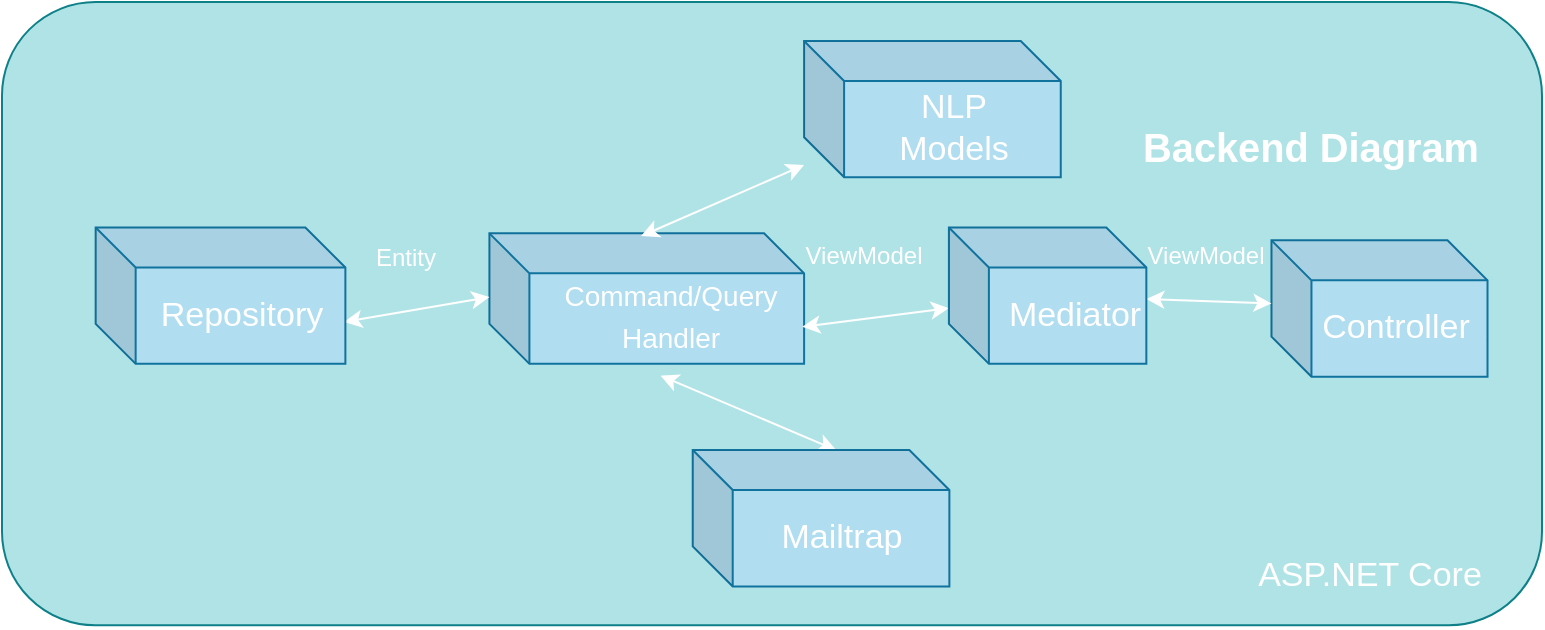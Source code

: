 <mxfile version="20.2.7" type="device"><diagram id="qaGFyiPJJzb6d7ulFhao" name="Page-1"><mxGraphModel dx="1662" dy="729" grid="1" gridSize="10" guides="1" tooltips="1" connect="1" arrows="1" fold="1" page="1" pageScale="1" pageWidth="850" pageHeight="1100" math="0" shadow="0"><root><mxCell id="0"/><mxCell id="1" parent="0"/><mxCell id="JVm6MwbT2z8MUGtP6W2V-1" value="&lt;h3&gt;&lt;font color=&quot;#ffffff&quot;&gt;Application Layer&lt;/font&gt;&lt;/h3&gt;" style="text;html=1;strokeColor=none;fillColor=none;align=center;verticalAlign=middle;whiteSpace=wrap;rounded=0;fontSize=17;fontStyle=1" vertex="1" parent="1"><mxGeometry x="596.689" y="85.003" width="182.095" height="27.5" as="geometry"/></mxCell><mxCell id="JVm6MwbT2z8MUGtP6W2V-2" value="&lt;font color=&quot;#ffffff&quot;&gt;.NET&amp;nbsp;&lt;/font&gt;" style="text;html=1;strokeColor=none;fillColor=none;align=center;verticalAlign=middle;whiteSpace=wrap;rounded=0;fontSize=17;fontColor=#000000;" vertex="1" parent="1"><mxGeometry x="653.919" y="286.67" width="109.257" height="27.5" as="geometry"/></mxCell><mxCell id="JVm6MwbT2z8MUGtP6W2V-3" value="" style="group" vertex="1" connectable="0" parent="1"><mxGeometry x="40" y="30.003" width="770.0" height="311.667" as="geometry"/></mxCell><mxCell id="JVm6MwbT2z8MUGtP6W2V-4" value="" style="rounded=1;whiteSpace=wrap;html=1;fillColor=#b0e3e6;strokeColor=#0e8088;" vertex="1" parent="JVm6MwbT2z8MUGtP6W2V-3"><mxGeometry width="770.0" height="311.667" as="geometry"/></mxCell><mxCell id="JVm6MwbT2z8MUGtP6W2V-5" value="&lt;h3&gt;&lt;font color=&quot;#ffffff&quot;&gt;Backend Diagram&lt;/font&gt;&lt;/h3&gt;" style="text;html=1;strokeColor=none;fillColor=none;align=center;verticalAlign=middle;whiteSpace=wrap;rounded=0;fontSize=17;fontStyle=1" vertex="1" parent="JVm6MwbT2z8MUGtP6W2V-3"><mxGeometry x="561.458" y="58.438" width="187.153" height="29.219" as="geometry"/></mxCell><mxCell id="JVm6MwbT2z8MUGtP6W2V-6" value="" style="shape=cube;whiteSpace=wrap;html=1;boundedLbl=1;backgroundOutline=1;darkOpacity=0.05;darkOpacity2=0.1;fontSize=17;fillColor=#b1ddf0;strokeColor=#10739e;" vertex="1" parent="JVm6MwbT2z8MUGtP6W2V-3"><mxGeometry x="243.707" y="115.674" width="157.343" height="65.253" as="geometry"/></mxCell><mxCell id="JVm6MwbT2z8MUGtP6W2V-7" value="&lt;font style=&quot;font-size: 14px;&quot;&gt;Command/Query Handler&lt;/font&gt;" style="text;html=1;strokeColor=none;fillColor=none;align=center;verticalAlign=middle;whiteSpace=wrap;rounded=0;fontSize=17;fontColor=#FFFFFF;" vertex="1" parent="JVm6MwbT2z8MUGtP6W2V-3"><mxGeometry x="293.506" y="141.972" width="81.099" height="29.22" as="geometry"/></mxCell><mxCell id="JVm6MwbT2z8MUGtP6W2V-8" value="" style="group" vertex="1" connectable="0" parent="JVm6MwbT2z8MUGtP6W2V-3"><mxGeometry x="634.734" y="126.615" width="128.333" height="68.179" as="geometry"/></mxCell><mxCell id="JVm6MwbT2z8MUGtP6W2V-9" value="" style="shape=cube;whiteSpace=wrap;html=1;boundedLbl=1;backgroundOutline=1;darkOpacity=0.05;darkOpacity2=0.1;fontSize=17;fillColor=#b1ddf0;strokeColor=#10739e;" vertex="1" parent="JVm6MwbT2z8MUGtP6W2V-8"><mxGeometry x="-0.003" y="-7.443" width="108.028" height="68.179" as="geometry"/></mxCell><mxCell id="JVm6MwbT2z8MUGtP6W2V-10" value="Controller" style="text;html=1;strokeColor=none;fillColor=none;align=center;verticalAlign=middle;whiteSpace=wrap;rounded=0;fontSize=17;fontColor=#FFFFFF;" vertex="1" parent="JVm6MwbT2z8MUGtP6W2V-8"><mxGeometry x="30.22" y="21.775" width="64.167" height="29.219" as="geometry"/></mxCell><mxCell id="JVm6MwbT2z8MUGtP6W2V-11" value="" style="endArrow=classic;startArrow=classic;html=1;rounded=0;fontSize=17;fontColor=#FFFFFF;exitX=0.995;exitY=0.693;exitDx=0;exitDy=0;exitPerimeter=0;entryX=0;entryY=0.488;entryDx=0;entryDy=0;entryPerimeter=0;strokeColor=#FFFFFF;" edge="1" parent="JVm6MwbT2z8MUGtP6W2V-3" source="JVm6MwbT2z8MUGtP6W2V-19" target="JVm6MwbT2z8MUGtP6W2V-6"><mxGeometry width="50" height="50" relative="1" as="geometry"><mxPoint x="475.903" y="311.667" as="sourcePoint"/><mxPoint x="529.375" y="262.969" as="targetPoint"/></mxGeometry></mxCell><mxCell id="JVm6MwbT2z8MUGtP6W2V-12" value="" style="endArrow=classic;startArrow=classic;html=1;rounded=0;fontSize=17;fontColor=#FFFFFF;exitX=0.994;exitY=0.716;exitDx=0;exitDy=0;exitPerimeter=0;strokeColor=#FFFFFF;" edge="1" parent="JVm6MwbT2z8MUGtP6W2V-3" source="JVm6MwbT2z8MUGtP6W2V-6" target="JVm6MwbT2z8MUGtP6W2V-23"><mxGeometry width="50" height="50" relative="1" as="geometry"><mxPoint x="155.069" y="180.182" as="sourcePoint"/><mxPoint x="208.542" y="160.703" as="targetPoint"/></mxGeometry></mxCell><mxCell id="JVm6MwbT2z8MUGtP6W2V-13" value="&lt;font color=&quot;#ffffff&quot;&gt;ASP.NET Core&lt;/font&gt;" style="text;html=1;strokeColor=none;fillColor=none;align=center;verticalAlign=middle;whiteSpace=wrap;rounded=0;fontSize=17;fontColor=#000000;" vertex="1" parent="JVm6MwbT2z8MUGtP6W2V-3"><mxGeometry x="620.278" y="272.708" width="128.333" height="29.219" as="geometry"/></mxCell><mxCell id="JVm6MwbT2z8MUGtP6W2V-14" value="" style="group" vertex="1" connectable="0" parent="JVm6MwbT2z8MUGtP6W2V-3"><mxGeometry x="401.042" y="19.479" width="128.333" height="68.177" as="geometry"/></mxCell><mxCell id="JVm6MwbT2z8MUGtP6W2V-15" value="" style="shape=cube;whiteSpace=wrap;html=1;boundedLbl=1;backgroundOutline=1;darkOpacity=0.05;darkOpacity2=0.1;fontSize=17;fillColor=#b1ddf0;strokeColor=#10739e;" vertex="1" parent="JVm6MwbT2z8MUGtP6W2V-14"><mxGeometry x="0.003" width="128.333" height="68.177" as="geometry"/></mxCell><mxCell id="JVm6MwbT2z8MUGtP6W2V-16" value="NLP Models" style="text;html=1;strokeColor=none;fillColor=none;align=center;verticalAlign=middle;whiteSpace=wrap;rounded=0;fontSize=17;fontColor=#FFFFFF;" vertex="1" parent="JVm6MwbT2z8MUGtP6W2V-14"><mxGeometry x="42.781" y="29.219" width="64.167" height="29.219" as="geometry"/></mxCell><mxCell id="JVm6MwbT2z8MUGtP6W2V-17" value="" style="endArrow=classic;startArrow=classic;html=1;rounded=0;fontColor=#FFFFFF;exitX=0.482;exitY=0.021;exitDx=0;exitDy=0;exitPerimeter=0;strokeColor=#FFFFFF;" edge="1" parent="JVm6MwbT2z8MUGtP6W2V-3" source="JVm6MwbT2z8MUGtP6W2V-6" target="JVm6MwbT2z8MUGtP6W2V-15"><mxGeometry width="50" height="50" relative="1" as="geometry"><mxPoint x="481.25" y="126.615" as="sourcePoint"/><mxPoint x="614.931" y="165.573" as="targetPoint"/></mxGeometry></mxCell><mxCell id="JVm6MwbT2z8MUGtP6W2V-18" value="" style="endArrow=classic;startArrow=classic;html=1;rounded=0;fontColor=#FFFFFF;strokeColor=#FFFFFF;exitX=0;exitY=0;exitDx=71.667;exitDy=0;exitPerimeter=0;entryX=0;entryY=0;entryDx=85.606;entryDy=71.185;entryPerimeter=0;" edge="1" parent="JVm6MwbT2z8MUGtP6W2V-3" source="JVm6MwbT2z8MUGtP6W2V-26" target="JVm6MwbT2z8MUGtP6W2V-6"><mxGeometry width="50" height="50" relative="1" as="geometry"><mxPoint x="481.25" y="136.354" as="sourcePoint"/><mxPoint x="426.622" y="188.64" as="targetPoint"/></mxGeometry></mxCell><mxCell id="JVm6MwbT2z8MUGtP6W2V-19" value="" style="shape=cube;whiteSpace=wrap;html=1;boundedLbl=1;backgroundOutline=1;darkOpacity=0.05;darkOpacity2=0.1;fontSize=17;fillColor=#b1ddf0;strokeColor=#10739e;" vertex="1" parent="JVm6MwbT2z8MUGtP6W2V-3"><mxGeometry x="46.824" y="112.746" width="124.865" height="68.181" as="geometry"/></mxCell><mxCell id="JVm6MwbT2z8MUGtP6W2V-20" value="Repository" style="text;html=1;strokeColor=none;fillColor=none;align=center;verticalAlign=middle;whiteSpace=wrap;rounded=0;fontSize=17;fontColor=#FFFFFF;" vertex="1" parent="JVm6MwbT2z8MUGtP6W2V-3"><mxGeometry x="88.441" y="141.977" width="64.167" height="29.219" as="geometry"/></mxCell><mxCell id="JVm6MwbT2z8MUGtP6W2V-21" value="" style="endArrow=classic;startArrow=classic;html=1;rounded=0;fontSize=17;fontColor=#FFFFFF;strokeColor=#FFFFFF;exitX=0;exitY=0;exitDx=0;exitDy=31.564;exitPerimeter=0;" edge="1" parent="JVm6MwbT2z8MUGtP6W2V-3" source="JVm6MwbT2z8MUGtP6W2V-9" target="JVm6MwbT2z8MUGtP6W2V-23"><mxGeometry width="50" height="50" relative="1" as="geometry"><mxPoint x="390.347" y="180.182" as="sourcePoint"/><mxPoint x="433.125" y="160.703" as="targetPoint"/></mxGeometry></mxCell><mxCell id="JVm6MwbT2z8MUGtP6W2V-22" value="" style="group" vertex="1" connectable="0" parent="JVm6MwbT2z8MUGtP6W2V-3"><mxGeometry x="515.311" y="124.669" width="116.859" height="68.179" as="geometry"/></mxCell><mxCell id="JVm6MwbT2z8MUGtP6W2V-23" value="" style="shape=cube;whiteSpace=wrap;html=1;boundedLbl=1;backgroundOutline=1;darkOpacity=0.05;darkOpacity2=0.1;fontSize=17;fillColor=#b1ddf0;strokeColor=#10739e;" vertex="1" parent="JVm6MwbT2z8MUGtP6W2V-22"><mxGeometry x="-41.861" y="-11.917" width="98.72" height="68.179" as="geometry"/></mxCell><mxCell id="JVm6MwbT2z8MUGtP6W2V-24" value="Mediator" style="text;html=1;strokeColor=none;fillColor=none;align=center;verticalAlign=middle;whiteSpace=wrap;rounded=0;fontSize=17;fontColor=#FFFFFF;" vertex="1" parent="JVm6MwbT2z8MUGtP6W2V-22"><mxGeometry x="-3.512" y="17.303" width="49.36" height="29.219" as="geometry"/></mxCell><mxCell id="JVm6MwbT2z8MUGtP6W2V-25" value="&lt;font color=&quot;#ffffff&quot;&gt;ViewModel&lt;/font&gt;" style="text;html=1;strokeColor=none;fillColor=none;align=center;verticalAlign=middle;whiteSpace=wrap;rounded=0;" vertex="1" parent="JVm6MwbT2z8MUGtP6W2V-22"><mxGeometry x="56.859" y="-12.692" width="60" height="30" as="geometry"/></mxCell><mxCell id="JVm6MwbT2z8MUGtP6W2V-26" value="" style="shape=cube;whiteSpace=wrap;html=1;boundedLbl=1;backgroundOutline=1;darkOpacity=0.05;darkOpacity2=0.1;fontSize=17;fillColor=#b1ddf0;strokeColor=#10739e;" vertex="1" parent="JVm6MwbT2z8MUGtP6W2V-3"><mxGeometry x="345.357" y="224.012" width="128.333" height="68.177" as="geometry"/></mxCell><mxCell id="JVm6MwbT2z8MUGtP6W2V-27" value="Mailtrap" style="text;html=1;strokeColor=none;fillColor=none;align=center;verticalAlign=middle;whiteSpace=wrap;rounded=0;fontSize=17;fontColor=#FFFFFF;" vertex="1" parent="JVm6MwbT2z8MUGtP6W2V-3"><mxGeometry x="388.135" y="253.231" width="64.167" height="29.219" as="geometry"/></mxCell><mxCell id="JVm6MwbT2z8MUGtP6W2V-28" value="&lt;font color=&quot;#ffffff&quot;&gt;Entity&lt;/font&gt;" style="text;html=1;strokeColor=none;fillColor=none;align=center;verticalAlign=middle;whiteSpace=wrap;rounded=0;" vertex="1" parent="JVm6MwbT2z8MUGtP6W2V-3"><mxGeometry x="171.69" y="112.747" width="60" height="30" as="geometry"/></mxCell><mxCell id="JVm6MwbT2z8MUGtP6W2V-29" value="&lt;font color=&quot;#ffffff&quot;&gt;ViewModel&lt;/font&gt;" style="text;html=1;strokeColor=none;fillColor=none;align=center;verticalAlign=middle;whiteSpace=wrap;rounded=0;" vertex="1" parent="JVm6MwbT2z8MUGtP6W2V-3"><mxGeometry x="401.04" y="111.977" width="60" height="30" as="geometry"/></mxCell></root></mxGraphModel></diagram></mxfile>